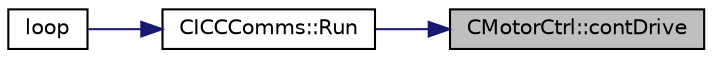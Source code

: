 digraph "CMotorCtrl::contDrive"
{
 // INTERACTIVE_SVG=YES
 // LATEX_PDF_SIZE
  bgcolor="transparent";
  edge [fontname="Helvetica",fontsize="10",labelfontname="Helvetica",labelfontsize="10"];
  node [fontname="Helvetica",fontsize="10",shape=record];
  rankdir="RL";
  Node5 [label="CMotorCtrl::contDrive",height=0.2,width=0.4,color="black", fillcolor="grey75", style="filled", fontcolor="black",tooltip="API Function of the CMotorCtrl to continue the previously paused action of the motor control."];
  Node5 -> Node6 [dir="back",color="midnightblue",fontsize="10",style="solid"];
  Node6 [label="CICCComms::Run",height=0.2,width=0.4,color="black",URL="$class_c_i_c_c_comms.html#a8b3fa81307b3b9ba0e72b4aee8279c56",tooltip=" "];
  Node6 -> Node7 [dir="back",color="midnightblue",fontsize="10",style="solid"];
  Node7 [label="loop",height=0.2,width=0.4,color="black",URL="$_a_d_a_s___m_c_u_8ino.html#afe461d27b9c48d5921c00d521181f12f",tooltip=" "];
}
